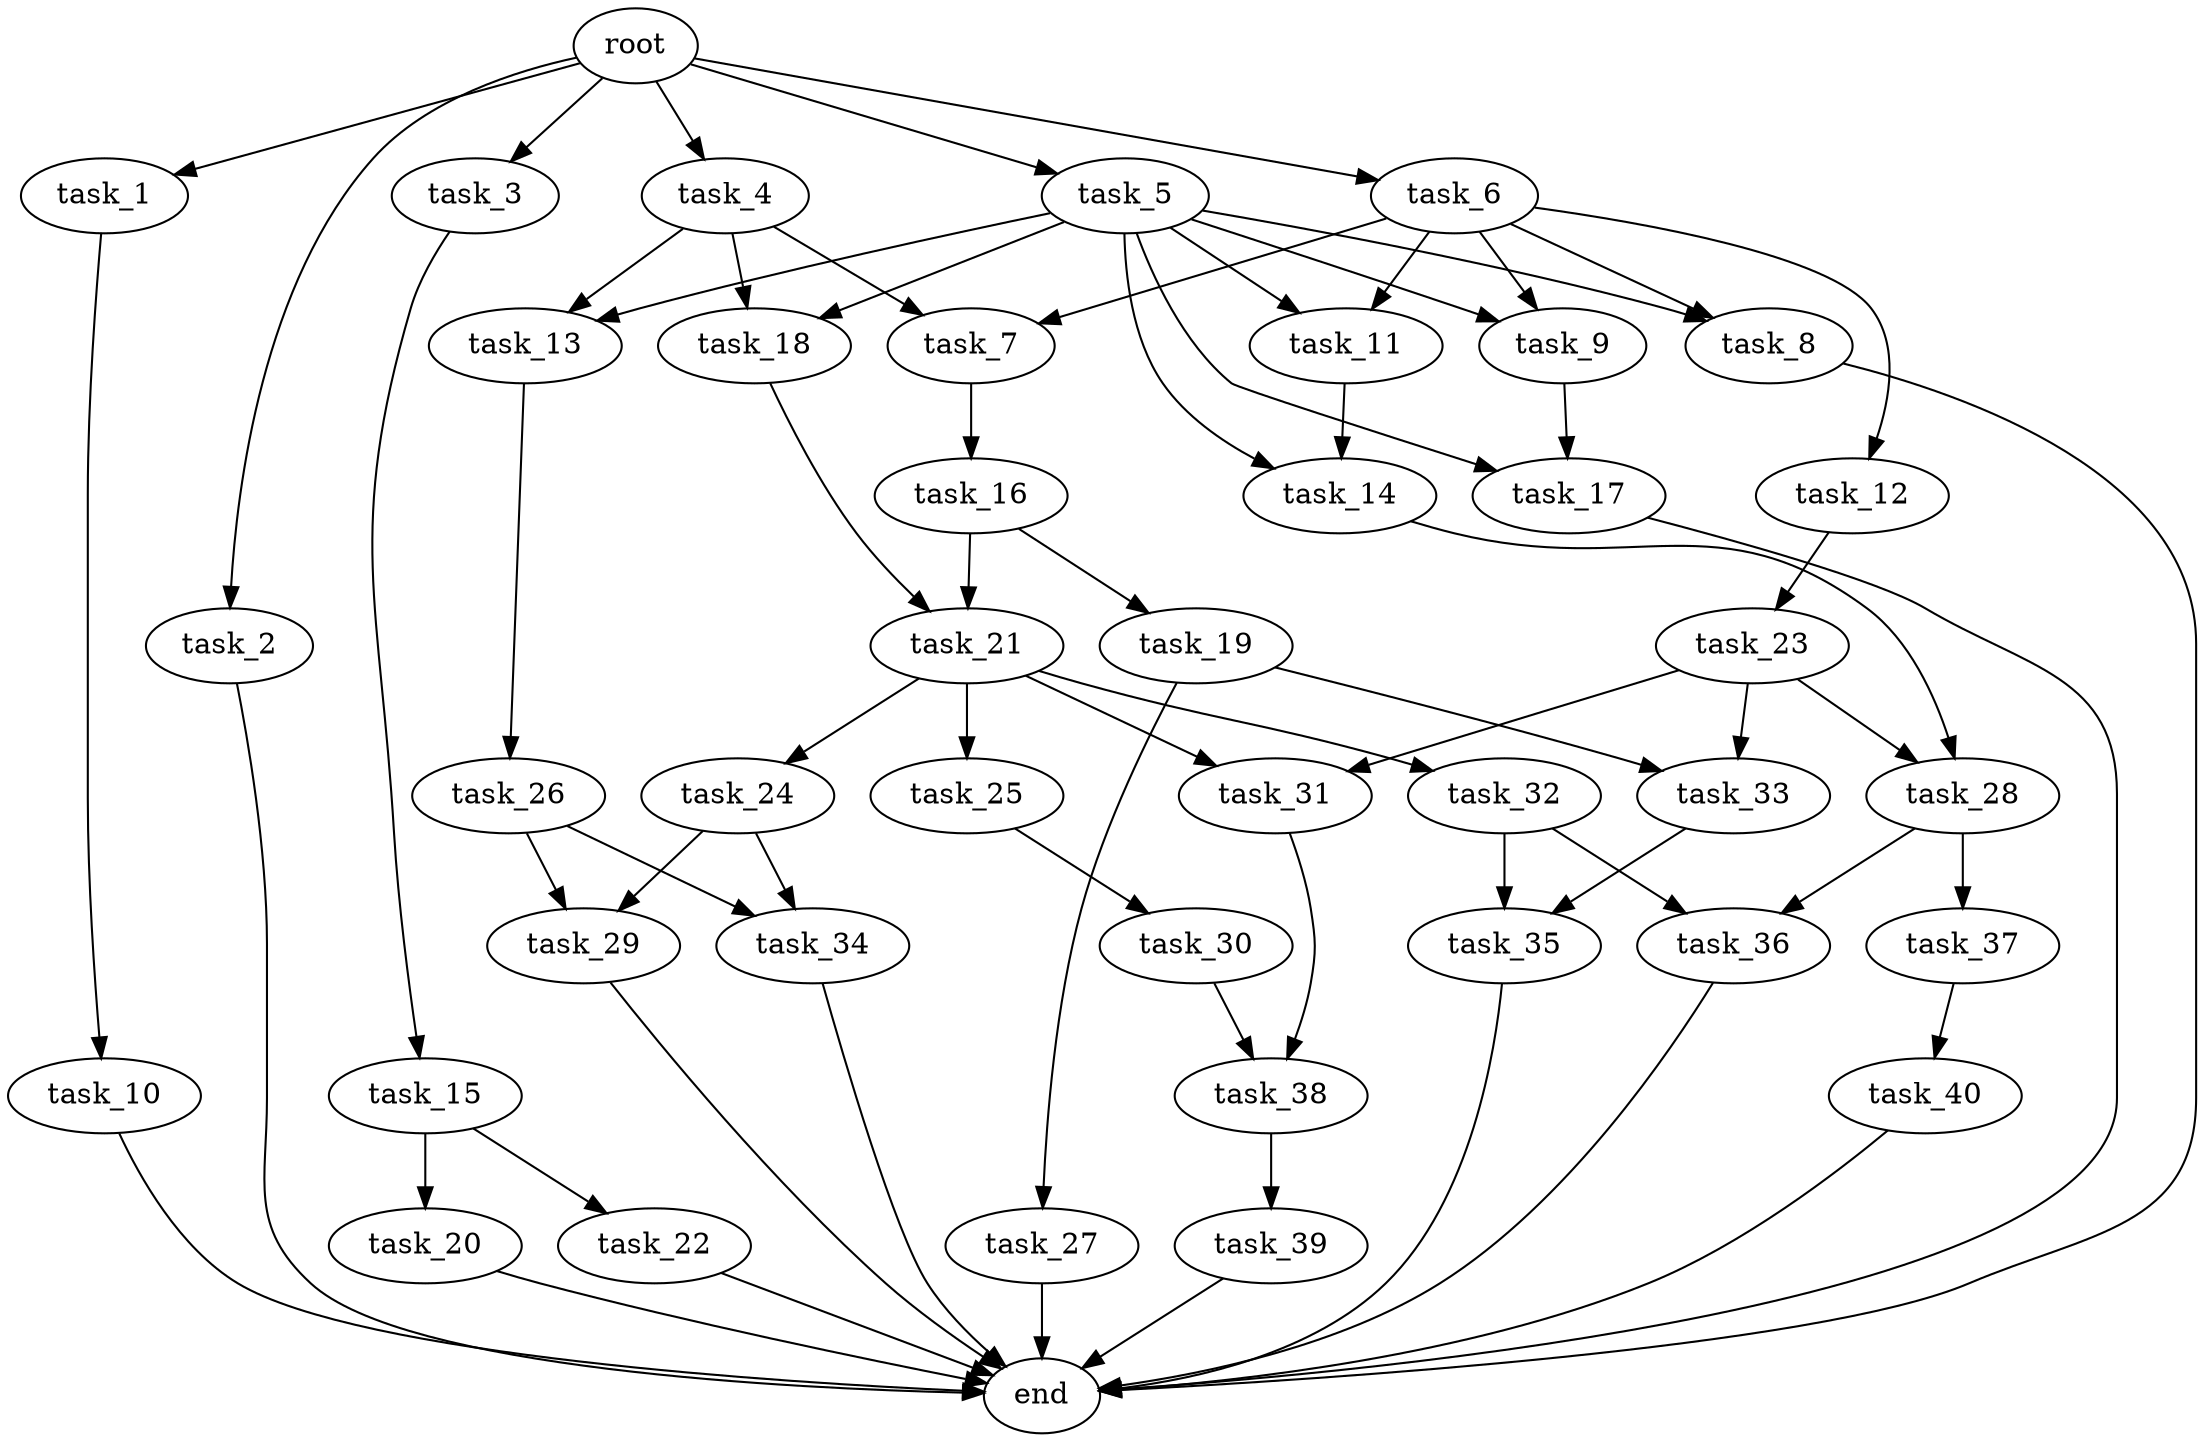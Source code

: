 digraph G {
  root [size="0.000000e+00"];
  task_1 [size="9.335690e+09"];
  task_2 [size="8.578088e+09"];
  task_3 [size="1.773927e+09"];
  task_4 [size="5.558544e+09"];
  task_5 [size="8.895464e+09"];
  task_6 [size="8.820259e+09"];
  task_7 [size="5.016515e+09"];
  task_8 [size="8.929675e+09"];
  task_9 [size="6.732076e+09"];
  task_10 [size="8.827757e+09"];
  task_11 [size="2.039263e+09"];
  task_12 [size="8.145759e+09"];
  task_13 [size="4.075683e+09"];
  task_14 [size="7.470091e+09"];
  task_15 [size="5.057076e+09"];
  task_16 [size="6.350362e+09"];
  task_17 [size="8.832845e+09"];
  task_18 [size="9.634787e+09"];
  task_19 [size="9.130597e+09"];
  task_20 [size="7.500675e+09"];
  task_21 [size="7.679868e+09"];
  task_22 [size="1.771154e+09"];
  task_23 [size="4.549303e+09"];
  task_24 [size="2.479074e+09"];
  task_25 [size="5.521948e+09"];
  task_26 [size="9.651357e+09"];
  task_27 [size="1.087493e+09"];
  task_28 [size="9.731502e+09"];
  task_29 [size="1.899529e+09"];
  task_30 [size="6.638576e+09"];
  task_31 [size="7.911228e+09"];
  task_32 [size="2.012050e+09"];
  task_33 [size="2.256863e+09"];
  task_34 [size="6.088129e+09"];
  task_35 [size="9.923944e+08"];
  task_36 [size="5.406102e+09"];
  task_37 [size="5.081510e+09"];
  task_38 [size="9.708194e+09"];
  task_39 [size="3.493927e+09"];
  task_40 [size="1.869163e+09"];
  end [size="0.000000e+00"];

  root -> task_1 [size="1.000000e-12"];
  root -> task_2 [size="1.000000e-12"];
  root -> task_3 [size="1.000000e-12"];
  root -> task_4 [size="1.000000e-12"];
  root -> task_5 [size="1.000000e-12"];
  root -> task_6 [size="1.000000e-12"];
  task_1 -> task_10 [size="8.827757e+08"];
  task_2 -> end [size="1.000000e-12"];
  task_3 -> task_15 [size="5.057076e+08"];
  task_4 -> task_7 [size="2.508258e+08"];
  task_4 -> task_13 [size="2.037841e+08"];
  task_4 -> task_18 [size="4.817394e+08"];
  task_5 -> task_8 [size="4.464838e+08"];
  task_5 -> task_9 [size="3.366038e+08"];
  task_5 -> task_11 [size="1.019631e+08"];
  task_5 -> task_13 [size="2.037841e+08"];
  task_5 -> task_14 [size="3.735046e+08"];
  task_5 -> task_17 [size="4.416422e+08"];
  task_5 -> task_18 [size="4.817394e+08"];
  task_6 -> task_7 [size="2.508258e+08"];
  task_6 -> task_8 [size="4.464838e+08"];
  task_6 -> task_9 [size="3.366038e+08"];
  task_6 -> task_11 [size="1.019631e+08"];
  task_6 -> task_12 [size="8.145759e+08"];
  task_7 -> task_16 [size="6.350362e+08"];
  task_8 -> end [size="1.000000e-12"];
  task_9 -> task_17 [size="4.416422e+08"];
  task_10 -> end [size="1.000000e-12"];
  task_11 -> task_14 [size="3.735046e+08"];
  task_12 -> task_23 [size="4.549303e+08"];
  task_13 -> task_26 [size="9.651357e+08"];
  task_14 -> task_28 [size="4.865751e+08"];
  task_15 -> task_20 [size="7.500675e+08"];
  task_15 -> task_22 [size="1.771154e+08"];
  task_16 -> task_19 [size="9.130597e+08"];
  task_16 -> task_21 [size="3.839934e+08"];
  task_17 -> end [size="1.000000e-12"];
  task_18 -> task_21 [size="3.839934e+08"];
  task_19 -> task_27 [size="1.087493e+08"];
  task_19 -> task_33 [size="1.128431e+08"];
  task_20 -> end [size="1.000000e-12"];
  task_21 -> task_24 [size="2.479074e+08"];
  task_21 -> task_25 [size="5.521948e+08"];
  task_21 -> task_31 [size="3.955614e+08"];
  task_21 -> task_32 [size="2.012050e+08"];
  task_22 -> end [size="1.000000e-12"];
  task_23 -> task_28 [size="4.865751e+08"];
  task_23 -> task_31 [size="3.955614e+08"];
  task_23 -> task_33 [size="1.128431e+08"];
  task_24 -> task_29 [size="9.497646e+07"];
  task_24 -> task_34 [size="3.044065e+08"];
  task_25 -> task_30 [size="6.638576e+08"];
  task_26 -> task_29 [size="9.497646e+07"];
  task_26 -> task_34 [size="3.044065e+08"];
  task_27 -> end [size="1.000000e-12"];
  task_28 -> task_36 [size="2.703051e+08"];
  task_28 -> task_37 [size="5.081510e+08"];
  task_29 -> end [size="1.000000e-12"];
  task_30 -> task_38 [size="4.854097e+08"];
  task_31 -> task_38 [size="4.854097e+08"];
  task_32 -> task_35 [size="4.961972e+07"];
  task_32 -> task_36 [size="2.703051e+08"];
  task_33 -> task_35 [size="4.961972e+07"];
  task_34 -> end [size="1.000000e-12"];
  task_35 -> end [size="1.000000e-12"];
  task_36 -> end [size="1.000000e-12"];
  task_37 -> task_40 [size="1.869163e+08"];
  task_38 -> task_39 [size="3.493927e+08"];
  task_39 -> end [size="1.000000e-12"];
  task_40 -> end [size="1.000000e-12"];
}
